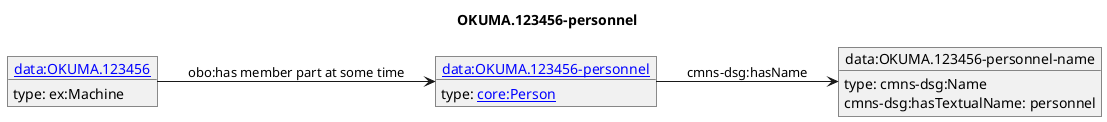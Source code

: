 @startuml
skinparam linetype polyline
left to right direction
title OKUMA.123456-personnel
object "[[./OKUMA.123456-personnel.html data:OKUMA.123456-personnel]]" as o1 {
 type: [[https://spec.industrialontologies.org/ontology/core/Core/Person core:Person]] 
}
object "data:OKUMA.123456-personnel-name" as o2 {
 type: cmns-dsg:Name 
}
object "[[./OKUMA.123456.html data:OKUMA.123456]]" as o3 {
 type: ex:Machine 
}
o1 --> o2 : cmns-dsg:hasName
o2 : cmns-dsg:hasTextualName: personnel
o3 --> o1 : obo:has member part at some time
@enduml
